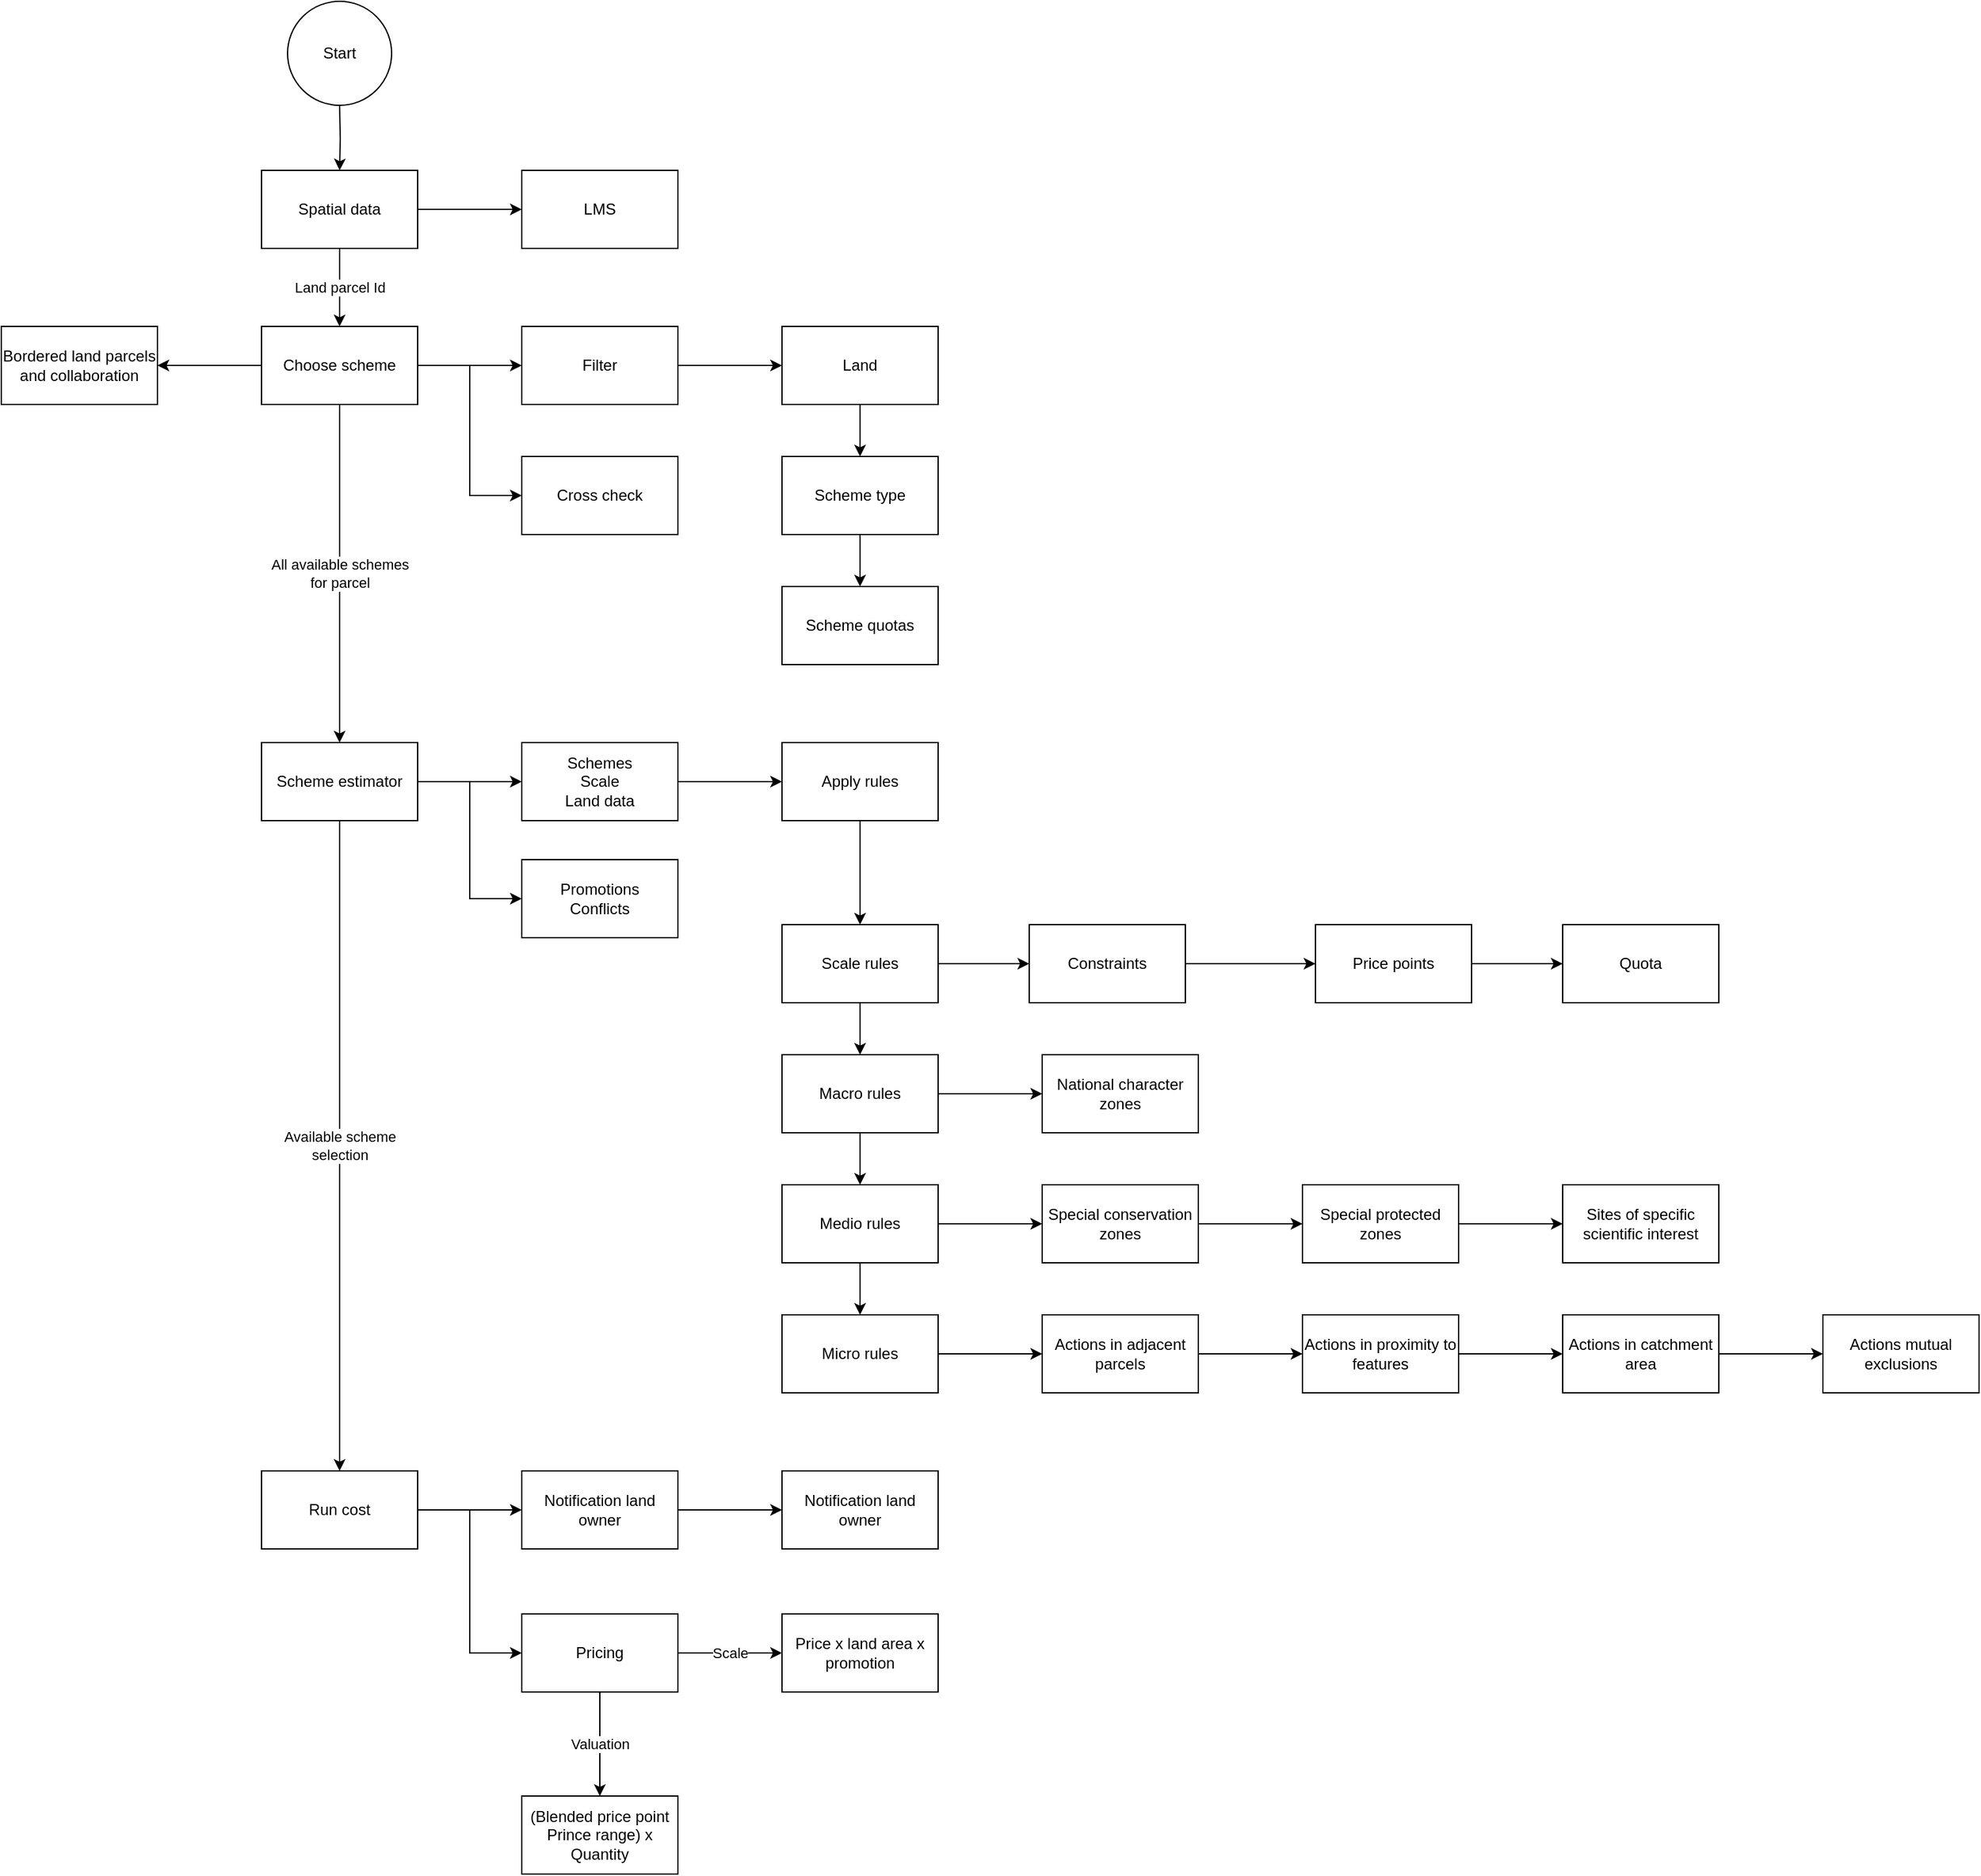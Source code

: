 <mxfile>
    <diagram id="eGOaQmQiN-zPFDkCmSxv" name="Page-1">
        <mxGraphModel dx="1089" dy="779" grid="1" gridSize="10" guides="1" tooltips="1" connect="1" arrows="1" fold="1" page="1" pageScale="1" pageWidth="827" pageHeight="1169" math="0" shadow="0">
            <root>
                <mxCell id="0"/>
                <mxCell id="1" parent="0"/>
                <mxCell id="4" value="" style="edgeStyle=orthogonalEdgeStyle;rounded=0;orthogonalLoop=1;jettySize=auto;html=1;" edge="1" parent="1" target="3">
                    <mxGeometry relative="1" as="geometry">
                        <mxPoint x="260" y="110" as="sourcePoint"/>
                    </mxGeometry>
                </mxCell>
                <mxCell id="6" value="Land parcel Id" style="edgeStyle=orthogonalEdgeStyle;rounded=0;orthogonalLoop=1;jettySize=auto;html=1;" edge="1" parent="1" source="3" target="5">
                    <mxGeometry relative="1" as="geometry"/>
                </mxCell>
                <mxCell id="11" value="" style="edgeStyle=orthogonalEdgeStyle;rounded=0;orthogonalLoop=1;jettySize=auto;html=1;" edge="1" parent="1" source="3" target="10">
                    <mxGeometry relative="1" as="geometry"/>
                </mxCell>
                <mxCell id="3" value="Spatial data" style="rounded=0;whiteSpace=wrap;html=1;" vertex="1" parent="1">
                    <mxGeometry x="200" y="160" width="120" height="60" as="geometry"/>
                </mxCell>
                <mxCell id="8" value="" style="edgeStyle=orthogonalEdgeStyle;rounded=0;orthogonalLoop=1;jettySize=auto;html=1;" edge="1" parent="1" source="5" target="7">
                    <mxGeometry relative="1" as="geometry"/>
                </mxCell>
                <mxCell id="13" value="" style="edgeStyle=orthogonalEdgeStyle;rounded=0;orthogonalLoop=1;jettySize=auto;html=1;" edge="1" parent="1" source="5" target="12">
                    <mxGeometry relative="1" as="geometry"/>
                </mxCell>
                <mxCell id="21" value="" style="edgeStyle=orthogonalEdgeStyle;rounded=0;orthogonalLoop=1;jettySize=auto;html=1;" edge="1" parent="1" source="5" target="20">
                    <mxGeometry relative="1" as="geometry">
                        <Array as="points">
                            <mxPoint x="360" y="310"/>
                            <mxPoint x="360" y="410"/>
                        </Array>
                    </mxGeometry>
                </mxCell>
                <mxCell id="24" value="All available schemes&lt;br&gt;for parcel" style="edgeStyle=orthogonalEdgeStyle;rounded=0;orthogonalLoop=1;jettySize=auto;html=1;" edge="1" parent="1" source="5" target="23">
                    <mxGeometry relative="1" as="geometry"/>
                </mxCell>
                <mxCell id="5" value="Choose scheme" style="rounded=0;whiteSpace=wrap;html=1;" vertex="1" parent="1">
                    <mxGeometry x="200" y="280" width="120" height="60" as="geometry"/>
                </mxCell>
                <mxCell id="7" value="Bordered land parcels and collaboration" style="rounded=0;whiteSpace=wrap;html=1;" vertex="1" parent="1">
                    <mxGeometry y="280" width="120" height="60" as="geometry"/>
                </mxCell>
                <mxCell id="9" value="Start" style="ellipse;whiteSpace=wrap;html=1;aspect=fixed;" vertex="1" parent="1">
                    <mxGeometry x="220" y="30" width="80" height="80" as="geometry"/>
                </mxCell>
                <mxCell id="10" value="LMS" style="rounded=0;whiteSpace=wrap;html=1;" vertex="1" parent="1">
                    <mxGeometry x="400" y="160" width="120" height="60" as="geometry"/>
                </mxCell>
                <mxCell id="15" value="" style="edgeStyle=orthogonalEdgeStyle;rounded=0;orthogonalLoop=1;jettySize=auto;html=1;" edge="1" parent="1" source="12" target="14">
                    <mxGeometry relative="1" as="geometry"/>
                </mxCell>
                <mxCell id="12" value="Filter" style="rounded=0;whiteSpace=wrap;html=1;" vertex="1" parent="1">
                    <mxGeometry x="400" y="280" width="120" height="60" as="geometry"/>
                </mxCell>
                <mxCell id="17" value="" style="edgeStyle=orthogonalEdgeStyle;rounded=0;orthogonalLoop=1;jettySize=auto;html=1;" edge="1" parent="1" source="14" target="16">
                    <mxGeometry relative="1" as="geometry"/>
                </mxCell>
                <mxCell id="14" value="Land" style="rounded=0;whiteSpace=wrap;html=1;" vertex="1" parent="1">
                    <mxGeometry x="600" y="280" width="120" height="60" as="geometry"/>
                </mxCell>
                <mxCell id="19" value="" style="edgeStyle=orthogonalEdgeStyle;rounded=0;orthogonalLoop=1;jettySize=auto;html=1;" edge="1" parent="1" source="16" target="18">
                    <mxGeometry relative="1" as="geometry"/>
                </mxCell>
                <mxCell id="16" value="Scheme type" style="rounded=0;whiteSpace=wrap;html=1;" vertex="1" parent="1">
                    <mxGeometry x="600" y="380" width="120" height="60" as="geometry"/>
                </mxCell>
                <mxCell id="18" value="Scheme quotas" style="rounded=0;whiteSpace=wrap;html=1;" vertex="1" parent="1">
                    <mxGeometry x="600" y="480" width="120" height="60" as="geometry"/>
                </mxCell>
                <mxCell id="20" value="Cross check" style="rounded=0;whiteSpace=wrap;html=1;" vertex="1" parent="1">
                    <mxGeometry x="400" y="380" width="120" height="60" as="geometry"/>
                </mxCell>
                <mxCell id="26" value="Available scheme&lt;br&gt;selection" style="edgeStyle=orthogonalEdgeStyle;rounded=0;orthogonalLoop=1;jettySize=auto;html=1;" edge="1" parent="1" source="23" target="25">
                    <mxGeometry relative="1" as="geometry"/>
                </mxCell>
                <mxCell id="28" value="" style="edgeStyle=orthogonalEdgeStyle;rounded=0;orthogonalLoop=1;jettySize=auto;html=1;" edge="1" parent="1" source="23" target="27">
                    <mxGeometry relative="1" as="geometry"/>
                </mxCell>
                <mxCell id="30" style="edgeStyle=orthogonalEdgeStyle;rounded=0;orthogonalLoop=1;jettySize=auto;html=1;entryX=0;entryY=0.5;entryDx=0;entryDy=0;" edge="1" parent="1" source="23" target="29">
                    <mxGeometry relative="1" as="geometry"/>
                </mxCell>
                <mxCell id="23" value="Scheme estimator" style="rounded=0;whiteSpace=wrap;html=1;" vertex="1" parent="1">
                    <mxGeometry x="200" y="600" width="120" height="60" as="geometry"/>
                </mxCell>
                <mxCell id="64" value="" style="edgeStyle=orthogonalEdgeStyle;rounded=0;orthogonalLoop=1;jettySize=auto;html=1;" edge="1" parent="1" source="25" target="63">
                    <mxGeometry relative="1" as="geometry"/>
                </mxCell>
                <mxCell id="68" value="" style="edgeStyle=orthogonalEdgeStyle;rounded=0;orthogonalLoop=1;jettySize=auto;html=1;" edge="1" parent="1" source="25" target="67">
                    <mxGeometry relative="1" as="geometry">
                        <Array as="points">
                            <mxPoint x="360" y="1190"/>
                            <mxPoint x="360" y="1300"/>
                        </Array>
                    </mxGeometry>
                </mxCell>
                <mxCell id="25" value="Run cost" style="rounded=0;whiteSpace=wrap;html=1;" vertex="1" parent="1">
                    <mxGeometry x="200" y="1160" width="120" height="60" as="geometry"/>
                </mxCell>
                <mxCell id="32" value="" style="edgeStyle=orthogonalEdgeStyle;rounded=0;orthogonalLoop=1;jettySize=auto;html=1;" edge="1" parent="1" source="27" target="31">
                    <mxGeometry relative="1" as="geometry"/>
                </mxCell>
                <mxCell id="27" value="Schemes&lt;br&gt;Scale&lt;br&gt;Land data" style="whiteSpace=wrap;html=1;rounded=0;" vertex="1" parent="1">
                    <mxGeometry x="400" y="600" width="120" height="60" as="geometry"/>
                </mxCell>
                <mxCell id="29" value="Promotions&lt;br&gt;Conflicts" style="whiteSpace=wrap;html=1;rounded=0;" vertex="1" parent="1">
                    <mxGeometry x="400" y="690" width="120" height="60" as="geometry"/>
                </mxCell>
                <mxCell id="34" value="" style="edgeStyle=orthogonalEdgeStyle;rounded=0;orthogonalLoop=1;jettySize=auto;html=1;exitX=1;exitY=0.5;exitDx=0;exitDy=0;" edge="1" parent="1" source="39" target="33">
                    <mxGeometry relative="1" as="geometry"/>
                </mxCell>
                <mxCell id="40" value="" style="edgeStyle=orthogonalEdgeStyle;rounded=0;orthogonalLoop=1;jettySize=auto;html=1;" edge="1" parent="1" source="31" target="39">
                    <mxGeometry relative="1" as="geometry"/>
                </mxCell>
                <mxCell id="31" value="Apply rules" style="whiteSpace=wrap;html=1;rounded=0;" vertex="1" parent="1">
                    <mxGeometry x="600" y="600" width="120" height="60" as="geometry"/>
                </mxCell>
                <mxCell id="36" value="" style="edgeStyle=orthogonalEdgeStyle;rounded=0;orthogonalLoop=1;jettySize=auto;html=1;" edge="1" parent="1" source="33" target="35">
                    <mxGeometry relative="1" as="geometry"/>
                </mxCell>
                <mxCell id="33" value="Constraints" style="whiteSpace=wrap;html=1;rounded=0;" vertex="1" parent="1">
                    <mxGeometry x="790" y="740" width="120" height="60" as="geometry"/>
                </mxCell>
                <mxCell id="38" value="" style="edgeStyle=orthogonalEdgeStyle;rounded=0;orthogonalLoop=1;jettySize=auto;html=1;" edge="1" parent="1" source="35" target="37">
                    <mxGeometry relative="1" as="geometry"/>
                </mxCell>
                <mxCell id="35" value="Price points" style="whiteSpace=wrap;html=1;rounded=0;" vertex="1" parent="1">
                    <mxGeometry x="1010" y="740" width="120" height="60" as="geometry"/>
                </mxCell>
                <mxCell id="37" value="Quota" style="whiteSpace=wrap;html=1;rounded=0;" vertex="1" parent="1">
                    <mxGeometry x="1200" y="740" width="120" height="60" as="geometry"/>
                </mxCell>
                <mxCell id="42" value="" style="edgeStyle=orthogonalEdgeStyle;rounded=0;orthogonalLoop=1;jettySize=auto;html=1;" edge="1" parent="1" source="39" target="41">
                    <mxGeometry relative="1" as="geometry"/>
                </mxCell>
                <mxCell id="39" value="Scale rules" style="whiteSpace=wrap;html=1;rounded=0;" vertex="1" parent="1">
                    <mxGeometry x="600" y="740" width="120" height="60" as="geometry"/>
                </mxCell>
                <mxCell id="44" value="" style="edgeStyle=orthogonalEdgeStyle;rounded=0;orthogonalLoop=1;jettySize=auto;html=1;" edge="1" parent="1" source="41" target="43">
                    <mxGeometry relative="1" as="geometry"/>
                </mxCell>
                <mxCell id="48" value="" style="edgeStyle=orthogonalEdgeStyle;rounded=0;orthogonalLoop=1;jettySize=auto;html=1;" edge="1" parent="1" source="41" target="47">
                    <mxGeometry relative="1" as="geometry"/>
                </mxCell>
                <mxCell id="41" value="Macro rules" style="whiteSpace=wrap;html=1;rounded=0;" vertex="1" parent="1">
                    <mxGeometry x="600" y="840" width="120" height="60" as="geometry"/>
                </mxCell>
                <mxCell id="46" value="" style="edgeStyle=orthogonalEdgeStyle;rounded=0;orthogonalLoop=1;jettySize=auto;html=1;" edge="1" parent="1" source="43" target="45">
                    <mxGeometry relative="1" as="geometry"/>
                </mxCell>
                <mxCell id="50" value="" style="edgeStyle=orthogonalEdgeStyle;rounded=0;orthogonalLoop=1;jettySize=auto;html=1;" edge="1" parent="1" source="43" target="49">
                    <mxGeometry relative="1" as="geometry"/>
                </mxCell>
                <mxCell id="43" value="Medio rules" style="whiteSpace=wrap;html=1;rounded=0;" vertex="1" parent="1">
                    <mxGeometry x="600" y="940" width="120" height="60" as="geometry"/>
                </mxCell>
                <mxCell id="56" value="" style="edgeStyle=orthogonalEdgeStyle;rounded=0;orthogonalLoop=1;jettySize=auto;html=1;" edge="1" parent="1" source="45" target="55">
                    <mxGeometry relative="1" as="geometry"/>
                </mxCell>
                <mxCell id="45" value="Micro rules" style="whiteSpace=wrap;html=1;rounded=0;" vertex="1" parent="1">
                    <mxGeometry x="600" y="1040" width="120" height="60" as="geometry"/>
                </mxCell>
                <mxCell id="47" value="National character zones" style="whiteSpace=wrap;html=1;rounded=0;" vertex="1" parent="1">
                    <mxGeometry x="800" y="840" width="120" height="60" as="geometry"/>
                </mxCell>
                <mxCell id="52" value="" style="edgeStyle=orthogonalEdgeStyle;rounded=0;orthogonalLoop=1;jettySize=auto;html=1;" edge="1" parent="1" source="49" target="51">
                    <mxGeometry relative="1" as="geometry"/>
                </mxCell>
                <mxCell id="49" value="Special conservation zones" style="whiteSpace=wrap;html=1;rounded=0;" vertex="1" parent="1">
                    <mxGeometry x="800" y="940" width="120" height="60" as="geometry"/>
                </mxCell>
                <mxCell id="54" value="" style="edgeStyle=orthogonalEdgeStyle;rounded=0;orthogonalLoop=1;jettySize=auto;html=1;" edge="1" parent="1" source="51" target="53">
                    <mxGeometry relative="1" as="geometry"/>
                </mxCell>
                <mxCell id="51" value="Special protected zones" style="whiteSpace=wrap;html=1;rounded=0;" vertex="1" parent="1">
                    <mxGeometry x="1000" y="940" width="120" height="60" as="geometry"/>
                </mxCell>
                <mxCell id="53" value="Sites of specific scientific interest" style="whiteSpace=wrap;html=1;rounded=0;" vertex="1" parent="1">
                    <mxGeometry x="1200" y="940" width="120" height="60" as="geometry"/>
                </mxCell>
                <mxCell id="58" value="" style="edgeStyle=orthogonalEdgeStyle;rounded=0;orthogonalLoop=1;jettySize=auto;html=1;" edge="1" parent="1" source="55" target="57">
                    <mxGeometry relative="1" as="geometry"/>
                </mxCell>
                <mxCell id="55" value="Actions in adjacent parcels" style="whiteSpace=wrap;html=1;rounded=0;" vertex="1" parent="1">
                    <mxGeometry x="800" y="1040" width="120" height="60" as="geometry"/>
                </mxCell>
                <mxCell id="60" value="" style="edgeStyle=orthogonalEdgeStyle;rounded=0;orthogonalLoop=1;jettySize=auto;html=1;" edge="1" parent="1" source="57" target="59">
                    <mxGeometry relative="1" as="geometry"/>
                </mxCell>
                <mxCell id="57" value="Actions in proximity to features" style="whiteSpace=wrap;html=1;rounded=0;" vertex="1" parent="1">
                    <mxGeometry x="1000" y="1040" width="120" height="60" as="geometry"/>
                </mxCell>
                <mxCell id="62" value="" style="edgeStyle=orthogonalEdgeStyle;rounded=0;orthogonalLoop=1;jettySize=auto;html=1;" edge="1" parent="1" source="59" target="61">
                    <mxGeometry relative="1" as="geometry"/>
                </mxCell>
                <mxCell id="59" value="Actions in catchment area" style="whiteSpace=wrap;html=1;rounded=0;" vertex="1" parent="1">
                    <mxGeometry x="1200" y="1040" width="120" height="60" as="geometry"/>
                </mxCell>
                <mxCell id="61" value="Actions mutual exclusions" style="whiteSpace=wrap;html=1;rounded=0;" vertex="1" parent="1">
                    <mxGeometry x="1400" y="1040" width="120" height="60" as="geometry"/>
                </mxCell>
                <mxCell id="66" value="" style="edgeStyle=orthogonalEdgeStyle;rounded=0;orthogonalLoop=1;jettySize=auto;html=1;" edge="1" parent="1" source="63" target="65">
                    <mxGeometry relative="1" as="geometry"/>
                </mxCell>
                <mxCell id="63" value="Notification land owner" style="rounded=0;whiteSpace=wrap;html=1;" vertex="1" parent="1">
                    <mxGeometry x="400" y="1160" width="120" height="60" as="geometry"/>
                </mxCell>
                <mxCell id="65" value="Notification land owner" style="rounded=0;whiteSpace=wrap;html=1;" vertex="1" parent="1">
                    <mxGeometry x="600" y="1160" width="120" height="60" as="geometry"/>
                </mxCell>
                <mxCell id="70" value="Valuation" style="edgeStyle=orthogonalEdgeStyle;rounded=0;orthogonalLoop=1;jettySize=auto;html=1;" edge="1" parent="1" source="67" target="69">
                    <mxGeometry relative="1" as="geometry"/>
                </mxCell>
                <mxCell id="72" value="Scale" style="edgeStyle=orthogonalEdgeStyle;rounded=0;orthogonalLoop=1;jettySize=auto;html=1;" edge="1" parent="1" source="67" target="71">
                    <mxGeometry relative="1" as="geometry"/>
                </mxCell>
                <mxCell id="67" value="Pricing" style="rounded=0;whiteSpace=wrap;html=1;" vertex="1" parent="1">
                    <mxGeometry x="400" y="1270" width="120" height="60" as="geometry"/>
                </mxCell>
                <mxCell id="69" value="(Blended price point&lt;br&gt;Prince range) x Quantity" style="rounded=0;whiteSpace=wrap;html=1;" vertex="1" parent="1">
                    <mxGeometry x="400" y="1410" width="120" height="60" as="geometry"/>
                </mxCell>
                <mxCell id="71" value="Price x land area x promotion" style="rounded=0;whiteSpace=wrap;html=1;" vertex="1" parent="1">
                    <mxGeometry x="600" y="1270" width="120" height="60" as="geometry"/>
                </mxCell>
            </root>
        </mxGraphModel>
    </diagram>
</mxfile>
